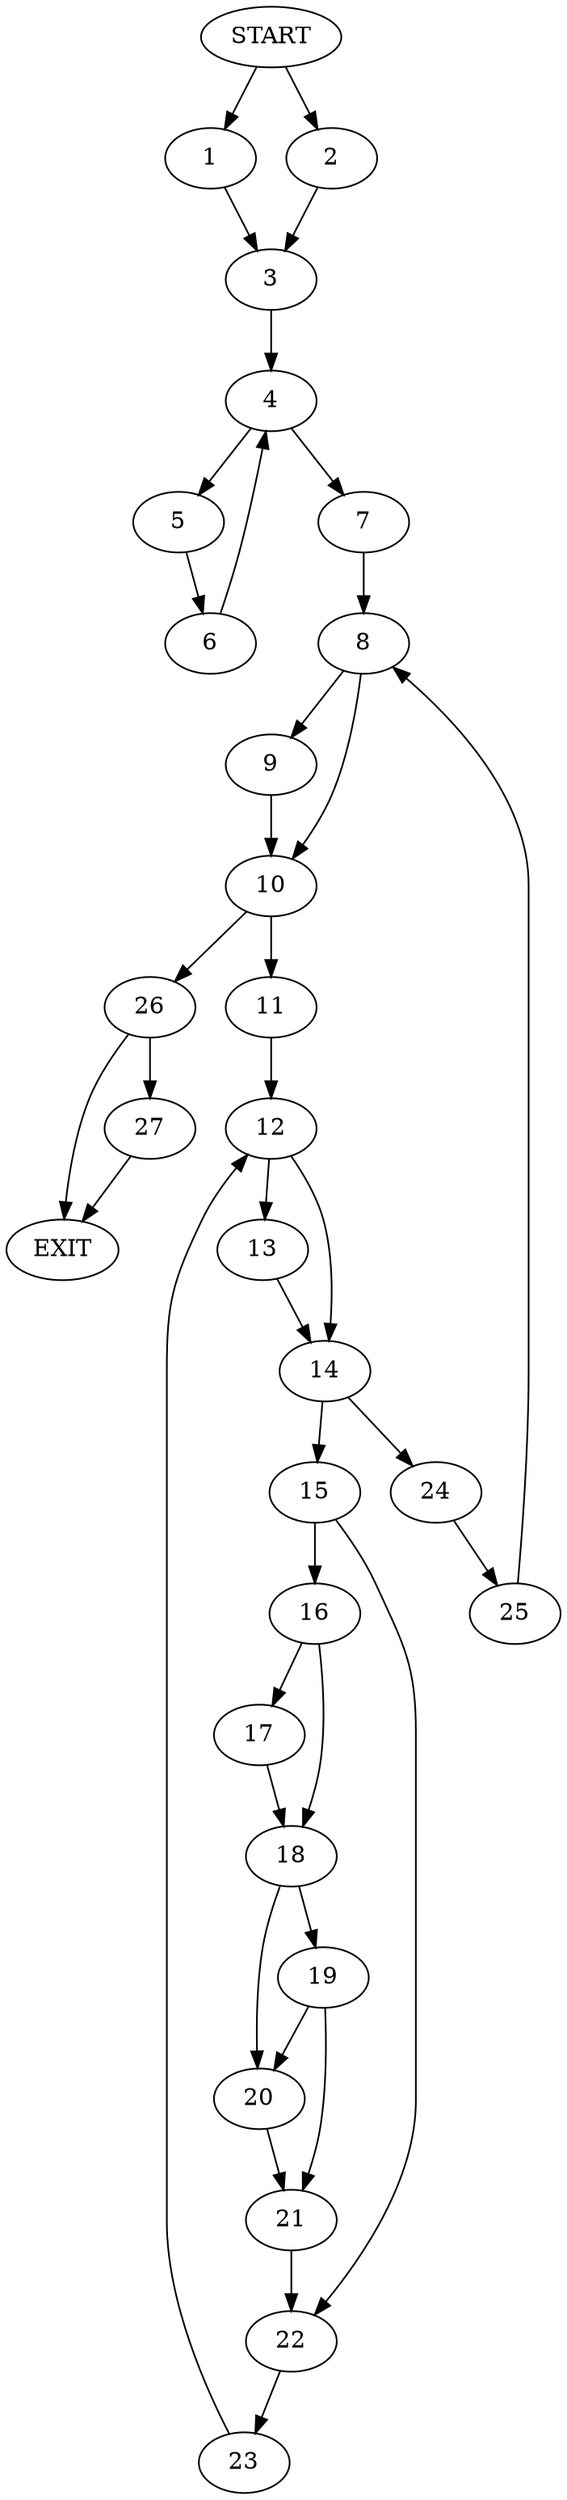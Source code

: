 digraph { 
0 [label="START"];
1;
2;
3;
4;
5;
6;
7;
8;
9;
10;
11;
12;
13;
14;
15;
16;
17;
18;
19;
20;
21;
22;
23;
24;
25;
26;
27;
28[label="EXIT"];
0 -> 1;
0 -> 2;
1 -> 3;
2 -> 3;
3 -> 4;
4 -> 5;
4 -> 7;
5 -> 6;
6 -> 4;
7 -> 8;
8 -> 9;
8 -> 10;
9 -> 10;
10 -> 11;
10 -> 26;
11 -> 12;
12 -> 13;
12 -> 14;
13 -> 14;
14 -> 15;
14 -> 24;
15 -> 16;
15 -> 22;
16 -> 18;
16 -> 17;
17 -> 18;
18 -> 20;
18 -> 19;
19 -> 20;
19 -> 21;
20 -> 21;
21 -> 22;
22 -> 23;
23 -> 12;
24 -> 25;
25 -> 8;
26 -> 27;
26 -> 28;
27 -> 28;
}